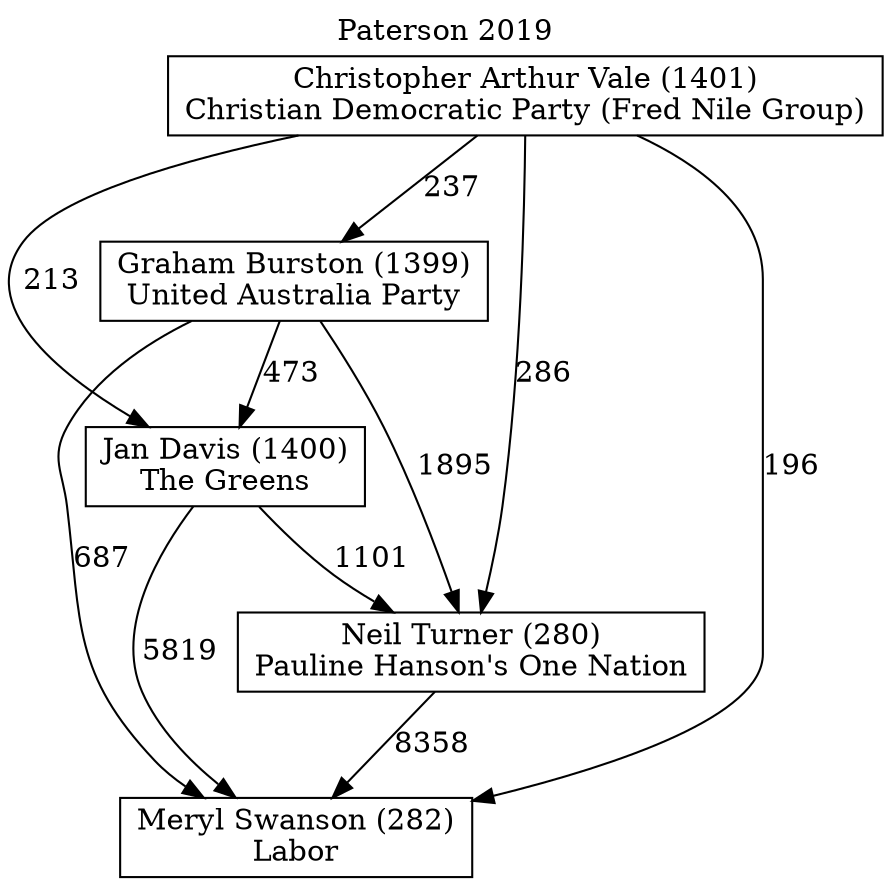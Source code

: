 // House preference flow
digraph "Meryl Swanson (282)_Paterson_2019" {
	graph [label="Paterson 2019" labelloc=t mclimit=10]
	node [shape=box]
	"Meryl Swanson (282)" [label="Meryl Swanson (282)
Labor"]
	"Neil Turner (280)" [label="Neil Turner (280)
Pauline Hanson's One Nation"]
	"Jan Davis (1400)" [label="Jan Davis (1400)
The Greens"]
	"Graham Burston (1399)" [label="Graham Burston (1399)
United Australia Party"]
	"Christopher Arthur Vale (1401)" [label="Christopher Arthur Vale (1401)
Christian Democratic Party (Fred Nile Group)"]
	"Neil Turner (280)" -> "Meryl Swanson (282)" [label=8358]
	"Jan Davis (1400)" -> "Neil Turner (280)" [label=1101]
	"Graham Burston (1399)" -> "Jan Davis (1400)" [label=473]
	"Christopher Arthur Vale (1401)" -> "Graham Burston (1399)" [label=237]
	"Jan Davis (1400)" -> "Meryl Swanson (282)" [label=5819]
	"Graham Burston (1399)" -> "Meryl Swanson (282)" [label=687]
	"Christopher Arthur Vale (1401)" -> "Meryl Swanson (282)" [label=196]
	"Christopher Arthur Vale (1401)" -> "Jan Davis (1400)" [label=213]
	"Graham Burston (1399)" -> "Neil Turner (280)" [label=1895]
	"Christopher Arthur Vale (1401)" -> "Neil Turner (280)" [label=286]
}
